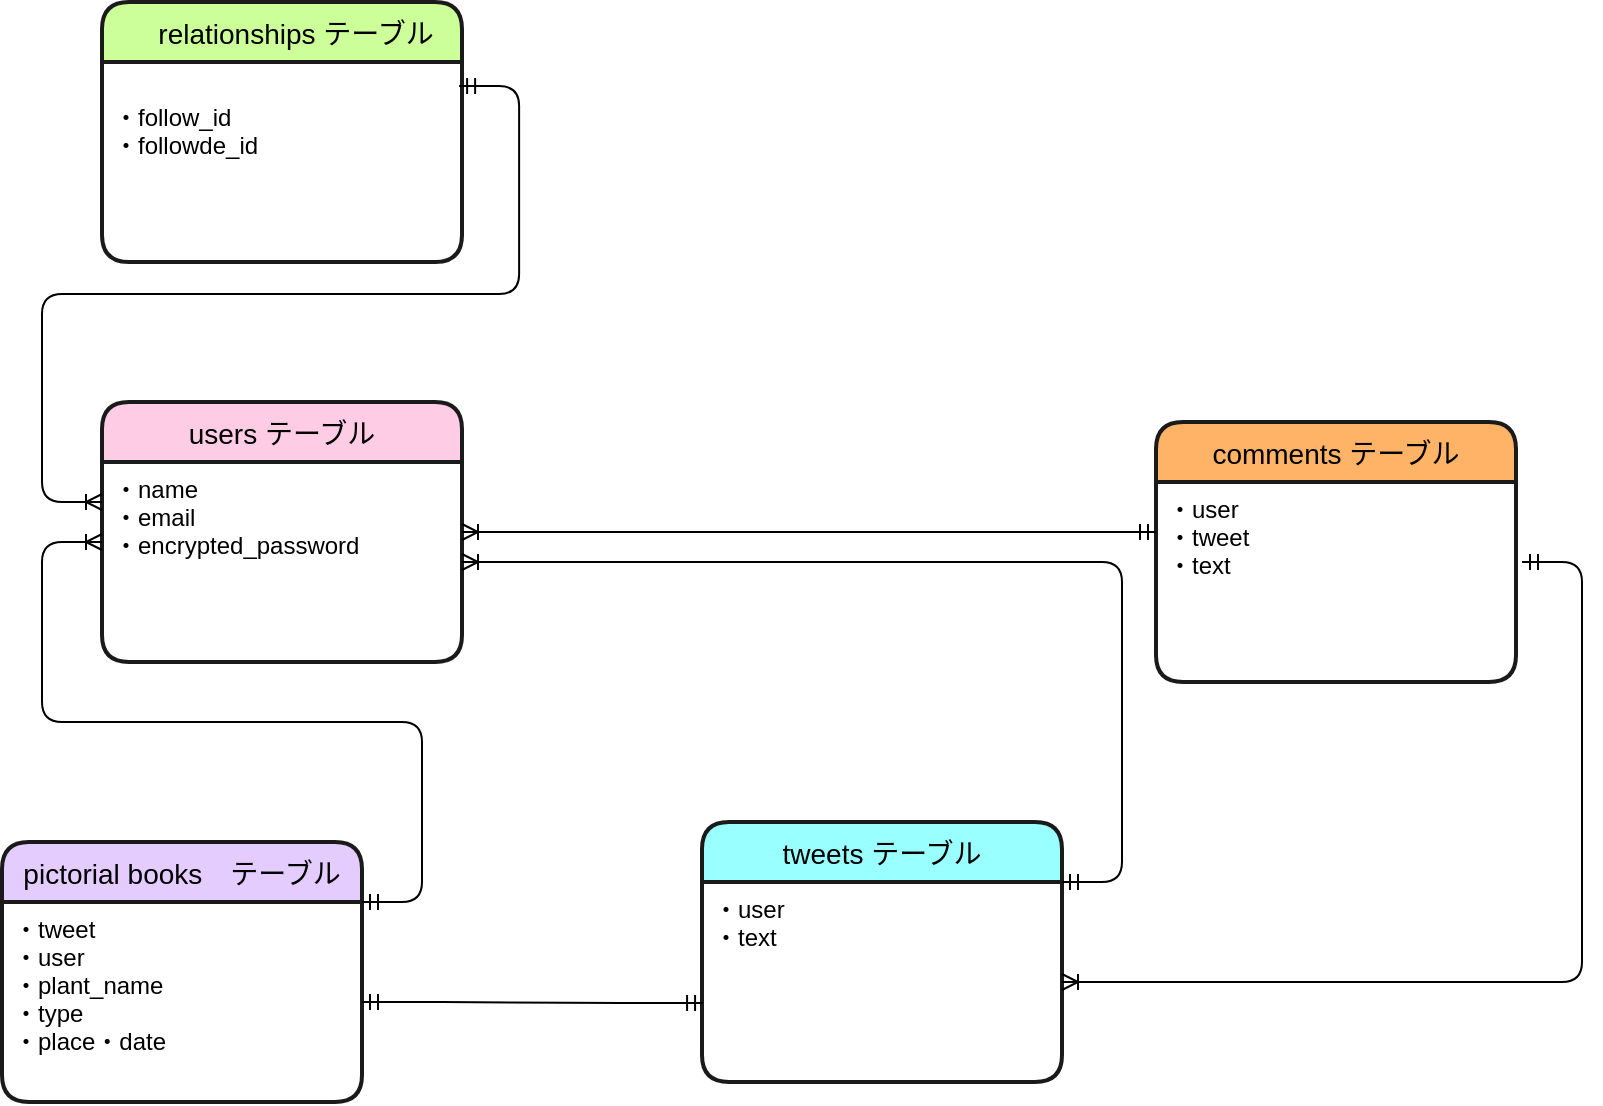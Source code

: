 <mxfile>
    <diagram id="n0gXyIaqqGbffvGer6sx" name="ページ1">
        <mxGraphModel dx="968" dy="1747" grid="1" gridSize="10" guides="1" tooltips="1" connect="1" arrows="1" fold="1" page="1" pageScale="1" pageWidth="827" pageHeight="1169" math="0" shadow="0">
            <root>
                <mxCell id="0"/>
                <mxCell id="1" parent="0"/>
                <mxCell id="2" value="users テーブル" style="swimlane;childLayout=stackLayout;horizontal=1;startSize=30;horizontalStack=0;rounded=1;fontSize=14;fontStyle=0;strokeWidth=2;resizeParent=0;resizeLast=1;shadow=0;dashed=0;align=center;strokeColor=#1A1A1A;fillColor=#FFCCE6;" parent="1" vertex="1">
                    <mxGeometry x="120" y="80" width="180" height="130" as="geometry">
                        <mxRectangle x="120" y="80" width="120" height="30" as="alternateBounds"/>
                    </mxGeometry>
                </mxCell>
                <mxCell id="3" value="・name&#10;・email&#10;・encrypted_password&#10;" style="align=left;strokeColor=none;fillColor=none;spacingLeft=4;fontSize=12;verticalAlign=top;resizable=0;rotatable=0;part=1;" parent="2" vertex="1">
                    <mxGeometry y="30" width="180" height="100" as="geometry"/>
                </mxCell>
                <mxCell id="8" value="tweets テーブル" style="swimlane;childLayout=stackLayout;horizontal=1;startSize=30;horizontalStack=0;rounded=1;fontSize=14;fontStyle=0;strokeWidth=2;resizeParent=0;resizeLast=1;shadow=0;dashed=0;align=center;fillColor=#99FFFF;strokeColor=#1A1A1A;" parent="1" vertex="1">
                    <mxGeometry x="420" y="290" width="180" height="130" as="geometry"/>
                </mxCell>
                <mxCell id="9" value="・user&#10;・text" style="align=left;strokeColor=none;fillColor=none;spacingLeft=4;fontSize=12;verticalAlign=top;resizable=0;rotatable=0;part=1;" parent="8" vertex="1">
                    <mxGeometry y="30" width="180" height="100" as="geometry"/>
                </mxCell>
                <mxCell id="11" value="comments テーブル" style="swimlane;childLayout=stackLayout;horizontal=1;startSize=30;horizontalStack=0;rounded=1;fontSize=14;fontStyle=0;strokeWidth=2;resizeParent=0;resizeLast=1;shadow=0;dashed=0;align=center;fillColor=#FFB366;strokeColor=#1A1A1A;" parent="1" vertex="1">
                    <mxGeometry x="647" y="90" width="180" height="130" as="geometry"/>
                </mxCell>
                <mxCell id="12" value="・user&#10;・tweet&#10;・text" style="align=left;strokeColor=none;fillColor=none;spacingLeft=4;fontSize=12;verticalAlign=top;resizable=0;rotatable=0;part=1;" parent="11" vertex="1">
                    <mxGeometry y="30" width="180" height="100" as="geometry"/>
                </mxCell>
                <mxCell id="13" value="pictorial books　テーブル" style="swimlane;childLayout=stackLayout;horizontal=1;startSize=30;horizontalStack=0;rounded=1;fontSize=14;fontStyle=0;strokeWidth=2;resizeParent=0;resizeLast=1;shadow=0;dashed=0;align=center;fillColor=#E5CCFF;strokeColor=#1A1A1A;" parent="1" vertex="1">
                    <mxGeometry x="70" y="300" width="180" height="130" as="geometry"/>
                </mxCell>
                <mxCell id="14" value="・tweet&#10;・user&#10;・plant_name&#10;・type&#10;・place・date " style="align=left;strokeColor=none;fillColor=none;spacingLeft=4;fontSize=12;verticalAlign=top;resizable=0;rotatable=0;part=1;" parent="13" vertex="1">
                    <mxGeometry y="30" width="180" height="100" as="geometry"/>
                </mxCell>
                <mxCell id="15" value="" style="edgeStyle=entityRelationEdgeStyle;fontSize=12;html=1;endArrow=ERoneToMany;startArrow=ERmandOne;exitX=1;exitY=0;exitDx=0;exitDy=0;" parent="1" source="14" edge="1">
                    <mxGeometry width="100" height="100" relative="1" as="geometry">
                        <mxPoint x="20" y="250" as="sourcePoint"/>
                        <mxPoint x="120" y="150" as="targetPoint"/>
                    </mxGeometry>
                </mxCell>
                <mxCell id="16" value="" style="edgeStyle=entityRelationEdgeStyle;fontSize=12;html=1;endArrow=ERoneToMany;startArrow=ERmandOne;exitX=0;exitY=0.25;exitDx=0;exitDy=0;" parent="1" source="12" target="2" edge="1">
                    <mxGeometry width="100" height="100" relative="1" as="geometry">
                        <mxPoint x="410" y="120" as="sourcePoint"/>
                        <mxPoint x="340" y="180" as="targetPoint"/>
                    </mxGeometry>
                </mxCell>
                <mxCell id="17" value="" style="edgeStyle=entityRelationEdgeStyle;fontSize=12;html=1;endArrow=ERoneToMany;startArrow=ERmandOne;" parent="1" target="3" edge="1">
                    <mxGeometry width="100" height="100" relative="1" as="geometry">
                        <mxPoint x="600" y="320" as="sourcePoint"/>
                        <mxPoint x="350" y="200" as="targetPoint"/>
                    </mxGeometry>
                </mxCell>
                <mxCell id="19" value="" style="edgeStyle=entityRelationEdgeStyle;fontSize=12;html=1;endArrow=ERmandOne;startArrow=ERmandOne;entryX=0.003;entryY=0.605;entryDx=0;entryDy=0;exitX=1;exitY=0.5;exitDx=0;exitDy=0;entryPerimeter=0;" parent="1" source="14" target="9" edge="1">
                    <mxGeometry width="100" height="100" relative="1" as="geometry">
                        <mxPoint x="270" y="390" as="sourcePoint"/>
                        <mxPoint x="420" y="392" as="targetPoint"/>
                    </mxGeometry>
                </mxCell>
                <mxCell id="20" value="" style="edgeStyle=entityRelationEdgeStyle;fontSize=12;html=1;endArrow=ERoneToMany;startArrow=ERmandOne;" parent="1" target="9" edge="1">
                    <mxGeometry width="100" height="100" relative="1" as="geometry">
                        <mxPoint x="830" y="160" as="sourcePoint"/>
                        <mxPoint x="460" y="250" as="targetPoint"/>
                    </mxGeometry>
                </mxCell>
                <mxCell id="23" value="　relationships テーブル" style="swimlane;childLayout=stackLayout;horizontal=1;startSize=30;horizontalStack=0;rounded=1;fontSize=14;fontStyle=0;strokeWidth=2;resizeParent=0;resizeLast=1;shadow=0;dashed=0;align=center;fillColor=#CCFF99;strokeColor=#1A1A1A;" parent="1" vertex="1">
                    <mxGeometry x="120" y="-120" width="180" height="130" as="geometry">
                        <mxRectangle x="120" y="-120" width="180" height="30" as="alternateBounds"/>
                    </mxGeometry>
                </mxCell>
                <mxCell id="24" value="&#10;・follow_id&#10;・followde_id" style="align=left;strokeColor=none;fillColor=none;spacingLeft=4;fontSize=12;verticalAlign=top;resizable=0;rotatable=0;part=1;" parent="23" vertex="1">
                    <mxGeometry y="30" width="180" height="100" as="geometry"/>
                </mxCell>
                <mxCell id="25" value="" style="edgeStyle=entityRelationEdgeStyle;fontSize=12;html=1;endArrow=ERoneToMany;startArrow=ERmandOne;exitX=0.992;exitY=0.12;exitDx=0;exitDy=0;exitPerimeter=0;" parent="1" source="24" edge="1">
                    <mxGeometry width="100" height="100" relative="1" as="geometry">
                        <mxPoint x="300" y="-83" as="sourcePoint"/>
                        <mxPoint x="120" y="130" as="targetPoint"/>
                    </mxGeometry>
                </mxCell>
            </root>
        </mxGraphModel>
    </diagram>
</mxfile>